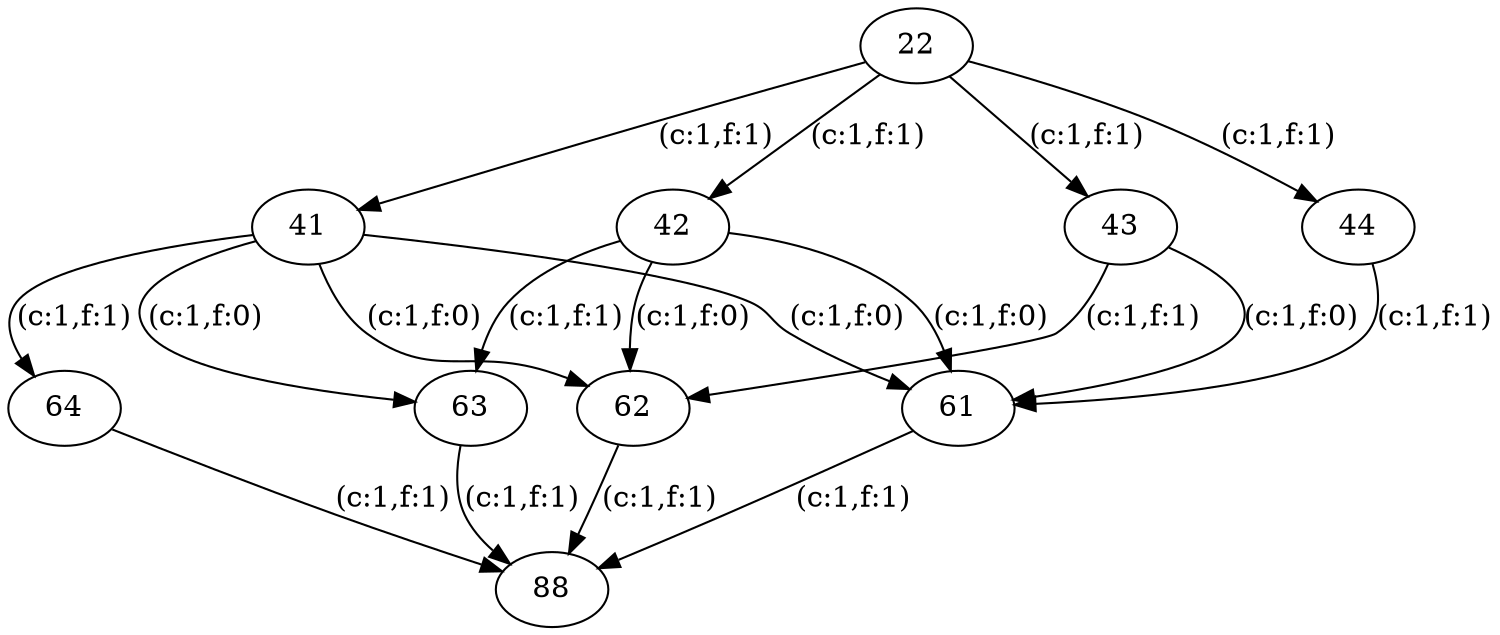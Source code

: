 digraph gerichtet
{
22 -> 41 [label = "(c:1,f:1)"];
22 -> 42 [label = "(c:1,f:1)"];
22 -> 43 [label = "(c:1,f:1)"];
22 -> 44 [label = "(c:1,f:1)"];
41 -> 61 [label = "(c:1,f:0)"];
41 -> 62 [label = "(c:1,f:0)"];
41 -> 63 [label = "(c:1,f:0)"];
41 -> 64 [label = "(c:1,f:1)"];
42 -> 61 [label = "(c:1,f:0)"];
42 -> 62 [label = "(c:1,f:0)"];
42 -> 63 [label = "(c:1,f:1)"];
43 -> 61 [label = "(c:1,f:0)"];
43 -> 62 [label = "(c:1,f:1)"];
44 -> 61 [label = "(c:1,f:1)"];
61 -> 88 [label = "(c:1,f:1)"];
62 -> 88 [label = "(c:1,f:1)"];
63 -> 88 [label = "(c:1,f:1)"];
64 -> 88 [label = "(c:1,f:1)"];
}
